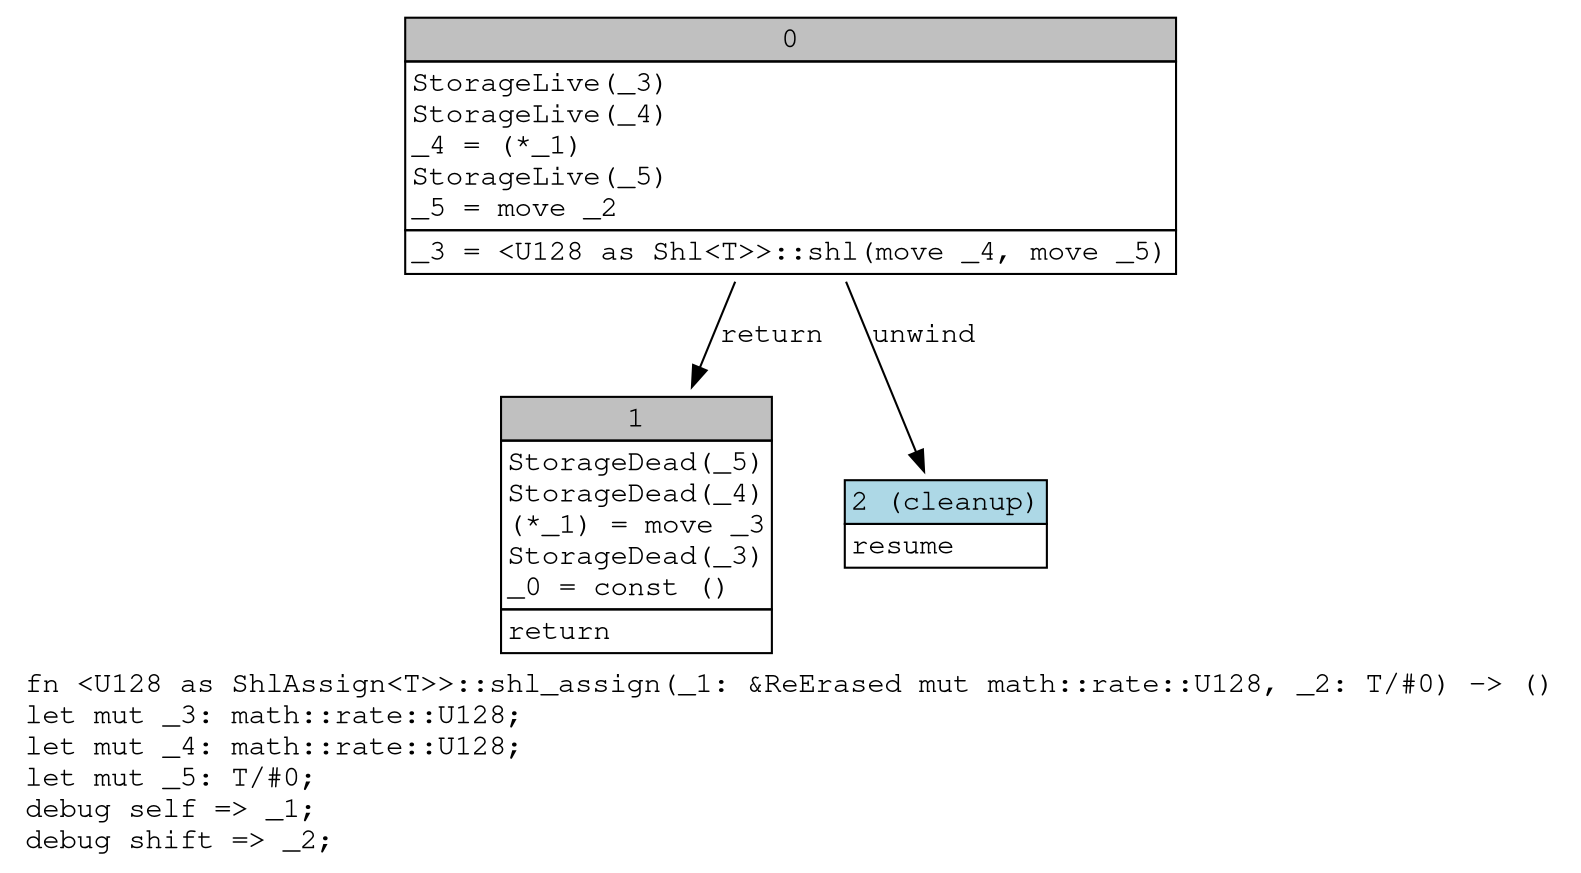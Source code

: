 digraph Mir_0_1513 {
    graph [fontname="Courier, monospace"];
    node [fontname="Courier, monospace"];
    edge [fontname="Courier, monospace"];
    label=<fn &lt;U128 as ShlAssign&lt;T&gt;&gt;::shl_assign(_1: &amp;ReErased mut math::rate::U128, _2: T/#0) -&gt; ()<br align="left"/>let mut _3: math::rate::U128;<br align="left"/>let mut _4: math::rate::U128;<br align="left"/>let mut _5: T/#0;<br align="left"/>debug self =&gt; _1;<br align="left"/>debug shift =&gt; _2;<br align="left"/>>;
    bb0__0_1513 [shape="none", label=<<table border="0" cellborder="1" cellspacing="0"><tr><td bgcolor="gray" align="center" colspan="1">0</td></tr><tr><td align="left" balign="left">StorageLive(_3)<br/>StorageLive(_4)<br/>_4 = (*_1)<br/>StorageLive(_5)<br/>_5 = move _2<br/></td></tr><tr><td align="left">_3 = &lt;U128 as Shl&lt;T&gt;&gt;::shl(move _4, move _5)</td></tr></table>>];
    bb1__0_1513 [shape="none", label=<<table border="0" cellborder="1" cellspacing="0"><tr><td bgcolor="gray" align="center" colspan="1">1</td></tr><tr><td align="left" balign="left">StorageDead(_5)<br/>StorageDead(_4)<br/>(*_1) = move _3<br/>StorageDead(_3)<br/>_0 = const ()<br/></td></tr><tr><td align="left">return</td></tr></table>>];
    bb2__0_1513 [shape="none", label=<<table border="0" cellborder="1" cellspacing="0"><tr><td bgcolor="lightblue" align="center" colspan="1">2 (cleanup)</td></tr><tr><td align="left">resume</td></tr></table>>];
    bb0__0_1513 -> bb1__0_1513 [label="return"];
    bb0__0_1513 -> bb2__0_1513 [label="unwind"];
}
